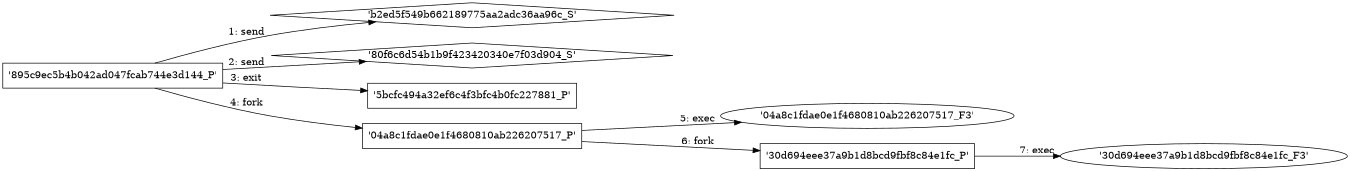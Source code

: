 digraph "D:\Learning\Paper\apt\基于CTI的攻击预警\Dataset\攻击图\ASGfromALLCTI\What we learned by unpacking a recent wave of Imminent RAT infections using AMP.dot" {
rankdir="LR"
size="9"
fixedsize="false"
splines="true"
nodesep=0.3
ranksep=0
fontsize=10
overlap="scalexy"
engine= "neato"
	"'b2ed5f549b662189775aa2adc36aa96c_S'" [node_type=Socket shape=diamond]
	"'895c9ec5b4b042ad047fcab744e3d144_P'" [node_type=Process shape=box]
	"'895c9ec5b4b042ad047fcab744e3d144_P'" -> "'b2ed5f549b662189775aa2adc36aa96c_S'" [label="1: send"]
	"'80f6c6d54b1b9f423420340e7f03d904_S'" [node_type=Socket shape=diamond]
	"'895c9ec5b4b042ad047fcab744e3d144_P'" [node_type=Process shape=box]
	"'895c9ec5b4b042ad047fcab744e3d144_P'" -> "'80f6c6d54b1b9f423420340e7f03d904_S'" [label="2: send"]
	"'895c9ec5b4b042ad047fcab744e3d144_P'" [node_type=Process shape=box]
	"'5bcfc494a32ef6c4f3bfc4b0fc227881_P'" [node_type=Process shape=box]
	"'895c9ec5b4b042ad047fcab744e3d144_P'" -> "'5bcfc494a32ef6c4f3bfc4b0fc227881_P'" [label="3: exit"]
	"'895c9ec5b4b042ad047fcab744e3d144_P'" [node_type=Process shape=box]
	"'04a8c1fdae0e1f4680810ab226207517_P'" [node_type=Process shape=box]
	"'895c9ec5b4b042ad047fcab744e3d144_P'" -> "'04a8c1fdae0e1f4680810ab226207517_P'" [label="4: fork"]
	"'04a8c1fdae0e1f4680810ab226207517_P'" [node_type=Process shape=box]
	"'04a8c1fdae0e1f4680810ab226207517_F3'" [node_type=File shape=ellipse]
	"'04a8c1fdae0e1f4680810ab226207517_P'" -> "'04a8c1fdae0e1f4680810ab226207517_F3'" [label="5: exec"]
	"'04a8c1fdae0e1f4680810ab226207517_P'" [node_type=Process shape=box]
	"'30d694eee37a9b1d8bcd9fbf8c84e1fc_P'" [node_type=Process shape=box]
	"'04a8c1fdae0e1f4680810ab226207517_P'" -> "'30d694eee37a9b1d8bcd9fbf8c84e1fc_P'" [label="6: fork"]
	"'30d694eee37a9b1d8bcd9fbf8c84e1fc_P'" [node_type=Process shape=box]
	"'30d694eee37a9b1d8bcd9fbf8c84e1fc_F3'" [node_type=File shape=ellipse]
	"'30d694eee37a9b1d8bcd9fbf8c84e1fc_P'" -> "'30d694eee37a9b1d8bcd9fbf8c84e1fc_F3'" [label="7: exec"]
}
